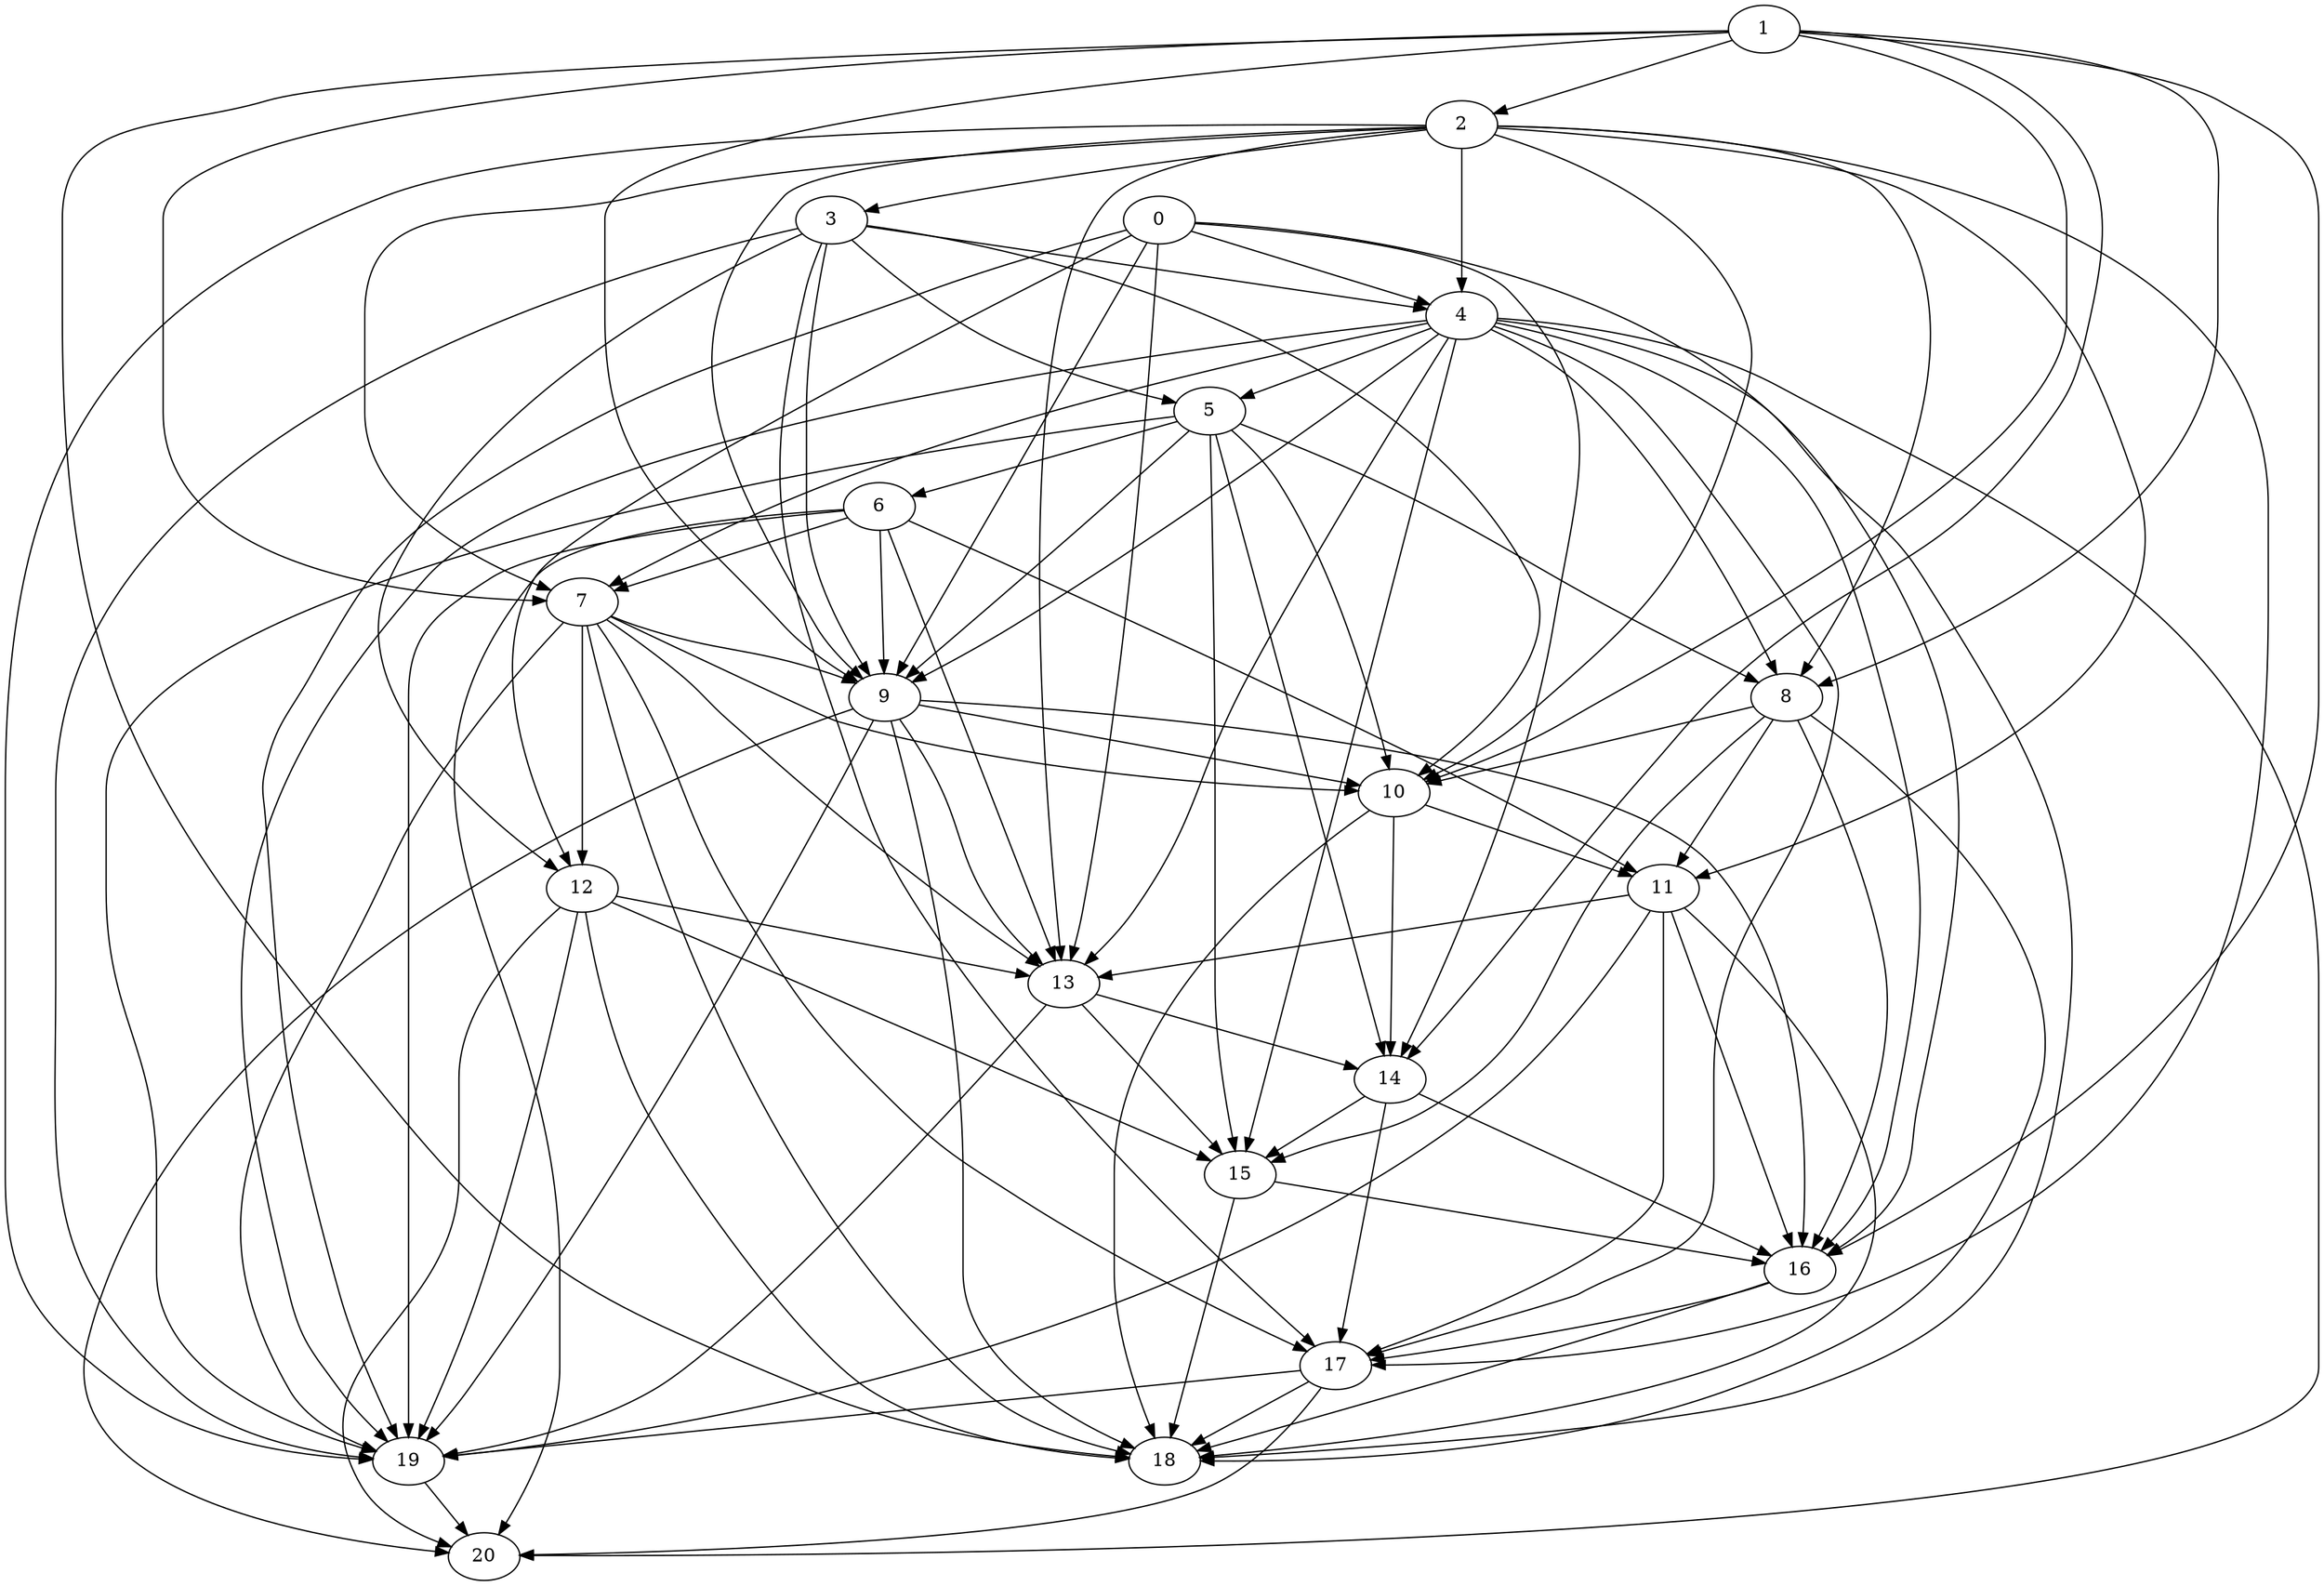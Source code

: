 digraph "Random_Nodes_21_Density_4.81_CCR_9.96_WeightType_Random" {
	graph ["Duplicate states"=0,
		GraphType=Random,
		"Max states in OPEN"=0,
		Modes="120000ms; topo-ordered tasks, ; Pruning: task equivalence, fixed order ready list, ; F-value: ; Optimisation: best schedule length (\
SL) optimisation on equal, ",
		NumberOfTasks=21,
		"Pruned using list schedule length"=826,
		"States removed from OPEN"=0,
		TargetSystem="Homogeneous-2",
		"Time to schedule (ms)"=195,
		"Total idle time"=88,
		"Total schedule length"=110,
		"Total sequential time"=118,
		"Total states created"=2490
	];
	1	["Finish time"=6,
		Processor=0,
		"Start time"=0,
		Weight=6];
	2	["Finish time"=13,
		Processor=0,
		"Start time"=6,
		Weight=7];
	1 -> 2	[Weight=17];
	7	["Finish time"=46,
		Processor=0,
		"Start time"=44,
		Weight=2];
	1 -> 7	[Weight=11];
	9	["Finish time"=51,
		Processor=0,
		"Start time"=46,
		Weight=5];
	1 -> 9	[Weight=19];
	8	["Finish time"=39,
		Processor=0,
		"Start time"=30,
		Weight=9];
	1 -> 8	[Weight=11];
	10	["Finish time"=55,
		Processor=0,
		"Start time"=51,
		Weight=4];
	1 -> 10	[Weight=6];
	14	["Finish time"=73,
		Processor=0,
		"Start time"=69,
		Weight=4];
	1 -> 14	[Weight=8];
	16	["Finish time"=81,
		Processor=0,
		"Start time"=78,
		Weight=3];
	1 -> 16	[Weight=9];
	18	["Finish time"=96,
		Processor=0,
		"Start time"=88,
		Weight=8];
	1 -> 18	[Weight=9];
	3	["Finish time"=18,
		Processor=0,
		"Start time"=13,
		Weight=5];
	2 -> 3	[Weight=17];
	4	["Finish time"=23,
		Processor=0,
		"Start time"=18,
		Weight=5];
	2 -> 4	[Weight=9];
	2 -> 7	[Weight=4];
	2 -> 9	[Weight=8];
	2 -> 8	[Weight=6];
	2 -> 10	[Weight=17];
	11	["Finish time"=65,
		Processor=0,
		"Start time"=55,
		Weight=10];
	2 -> 11	[Weight=17];
	13	["Finish time"=69,
		Processor=0,
		"Start time"=65,
		Weight=4];
	2 -> 13	[Weight=6];
	17	["Finish time"=88,
		Processor=0,
		"Start time"=81,
		Weight=7];
	2 -> 17	[Weight=6];
	19	["Finish time"=104,
		Processor=1,
		"Start time"=94,
		Weight=10];
	2 -> 19	[Weight=11];
	3 -> 4	[Weight=15];
	5	["Finish time"=30,
		Processor=0,
		"Start time"=23,
		Weight=7];
	3 -> 5	[Weight=8];
	3 -> 9	[Weight=19];
	3 -> 10	[Weight=8];
	12	["Finish time"=58,
		Processor=1,
		"Start time"=54,
		Weight=4];
	3 -> 12	[Weight=11];
	3 -> 17	[Weight=17];
	3 -> 19	[Weight=11];
	0	["Finish time"=2,
		Processor=1,
		"Start time"=0,
		Weight=2];
	0 -> 4	[Weight=9];
	0 -> 9	[Weight=17];
	0 -> 12	[Weight=15];
	0 -> 13	[Weight=17];
	0 -> 14	[Weight=11];
	0 -> 16	[Weight=11];
	0 -> 19	[Weight=6];
	4 -> 5	[Weight=9];
	4 -> 7	[Weight=11];
	4 -> 9	[Weight=19];
	4 -> 8	[Weight=19];
	4 -> 13	[Weight=19];
	15	["Finish time"=78,
		Processor=0,
		"Start time"=73,
		Weight=5];
	4 -> 15	[Weight=13];
	4 -> 16	[Weight=11];
	4 -> 17	[Weight=4];
	4 -> 19	[Weight=13];
	4 -> 18	[Weight=11];
	20	["Finish time"=110,
		Processor=1,
		"Start time"=104,
		Weight=6];
	4 -> 20	[Weight=13];
	6	["Finish time"=44,
		Processor=0,
		"Start time"=39,
		Weight=5];
	5 -> 6	[Weight=6];
	5 -> 9	[Weight=9];
	5 -> 8	[Weight=9];
	5 -> 10	[Weight=6];
	5 -> 14	[Weight=13];
	5 -> 15	[Weight=8];
	5 -> 19	[Weight=15];
	6 -> 7	[Weight=9];
	6 -> 9	[Weight=11];
	6 -> 11	[Weight=17];
	6 -> 13	[Weight=13];
	6 -> 19	[Weight=6];
	6 -> 20	[Weight=15];
	7 -> 9	[Weight=8];
	7 -> 10	[Weight=4];
	7 -> 12	[Weight=8];
	7 -> 13	[Weight=13];
	7 -> 17	[Weight=17];
	7 -> 19	[Weight=17];
	7 -> 18	[Weight=15];
	9 -> 10	[Weight=17];
	9 -> 13	[Weight=13];
	9 -> 16	[Weight=6];
	9 -> 19	[Weight=6];
	9 -> 18	[Weight=11];
	9 -> 20	[Weight=15];
	8 -> 10	[Weight=8];
	8 -> 11	[Weight=17];
	8 -> 15	[Weight=13];
	8 -> 16	[Weight=4];
	8 -> 18	[Weight=11];
	10 -> 11	[Weight=11];
	10 -> 14	[Weight=19];
	10 -> 18	[Weight=6];
	11 -> 13	[Weight=13];
	11 -> 16	[Weight=8];
	11 -> 17	[Weight=19];
	11 -> 19	[Weight=13];
	11 -> 18	[Weight=8];
	12 -> 13	[Weight=6];
	12 -> 15	[Weight=9];
	12 -> 19	[Weight=9];
	12 -> 18	[Weight=8];
	12 -> 20	[Weight=6];
	13 -> 14	[Weight=17];
	13 -> 15	[Weight=11];
	13 -> 19	[Weight=19];
	14 -> 15	[Weight=19];
	14 -> 16	[Weight=19];
	14 -> 17	[Weight=9];
	15 -> 16	[Weight=17];
	15 -> 18	[Weight=13];
	16 -> 17	[Weight=15];
	16 -> 18	[Weight=4];
	17 -> 19	[Weight=6];
	17 -> 18	[Weight=15];
	17 -> 20	[Weight=13];
	19 -> 20	[Weight=15];
}
